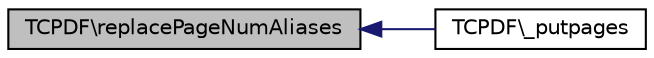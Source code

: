 digraph G
{
  edge [fontname="Helvetica",fontsize="10",labelfontname="Helvetica",labelfontsize="10"];
  node [fontname="Helvetica",fontsize="10",shape=record];
  rankdir="LR";
  Node1 [label="TCPDF\\replacePageNumAliases",height=0.2,width=0.4,color="black", fillcolor="grey75", style="filled" fontcolor="black"];
  Node1 -> Node2 [dir="back",color="midnightblue",fontsize="10",style="solid",fontname="Helvetica"];
  Node2 [label="TCPDF\\_putpages",height=0.2,width=0.4,color="black", fillcolor="white", style="filled",URL="$classTCPDF.html#a65bfa0bffc92dd5c359c114b837c81c0",tooltip="Output pages (and replace page number aliases)."];
}
